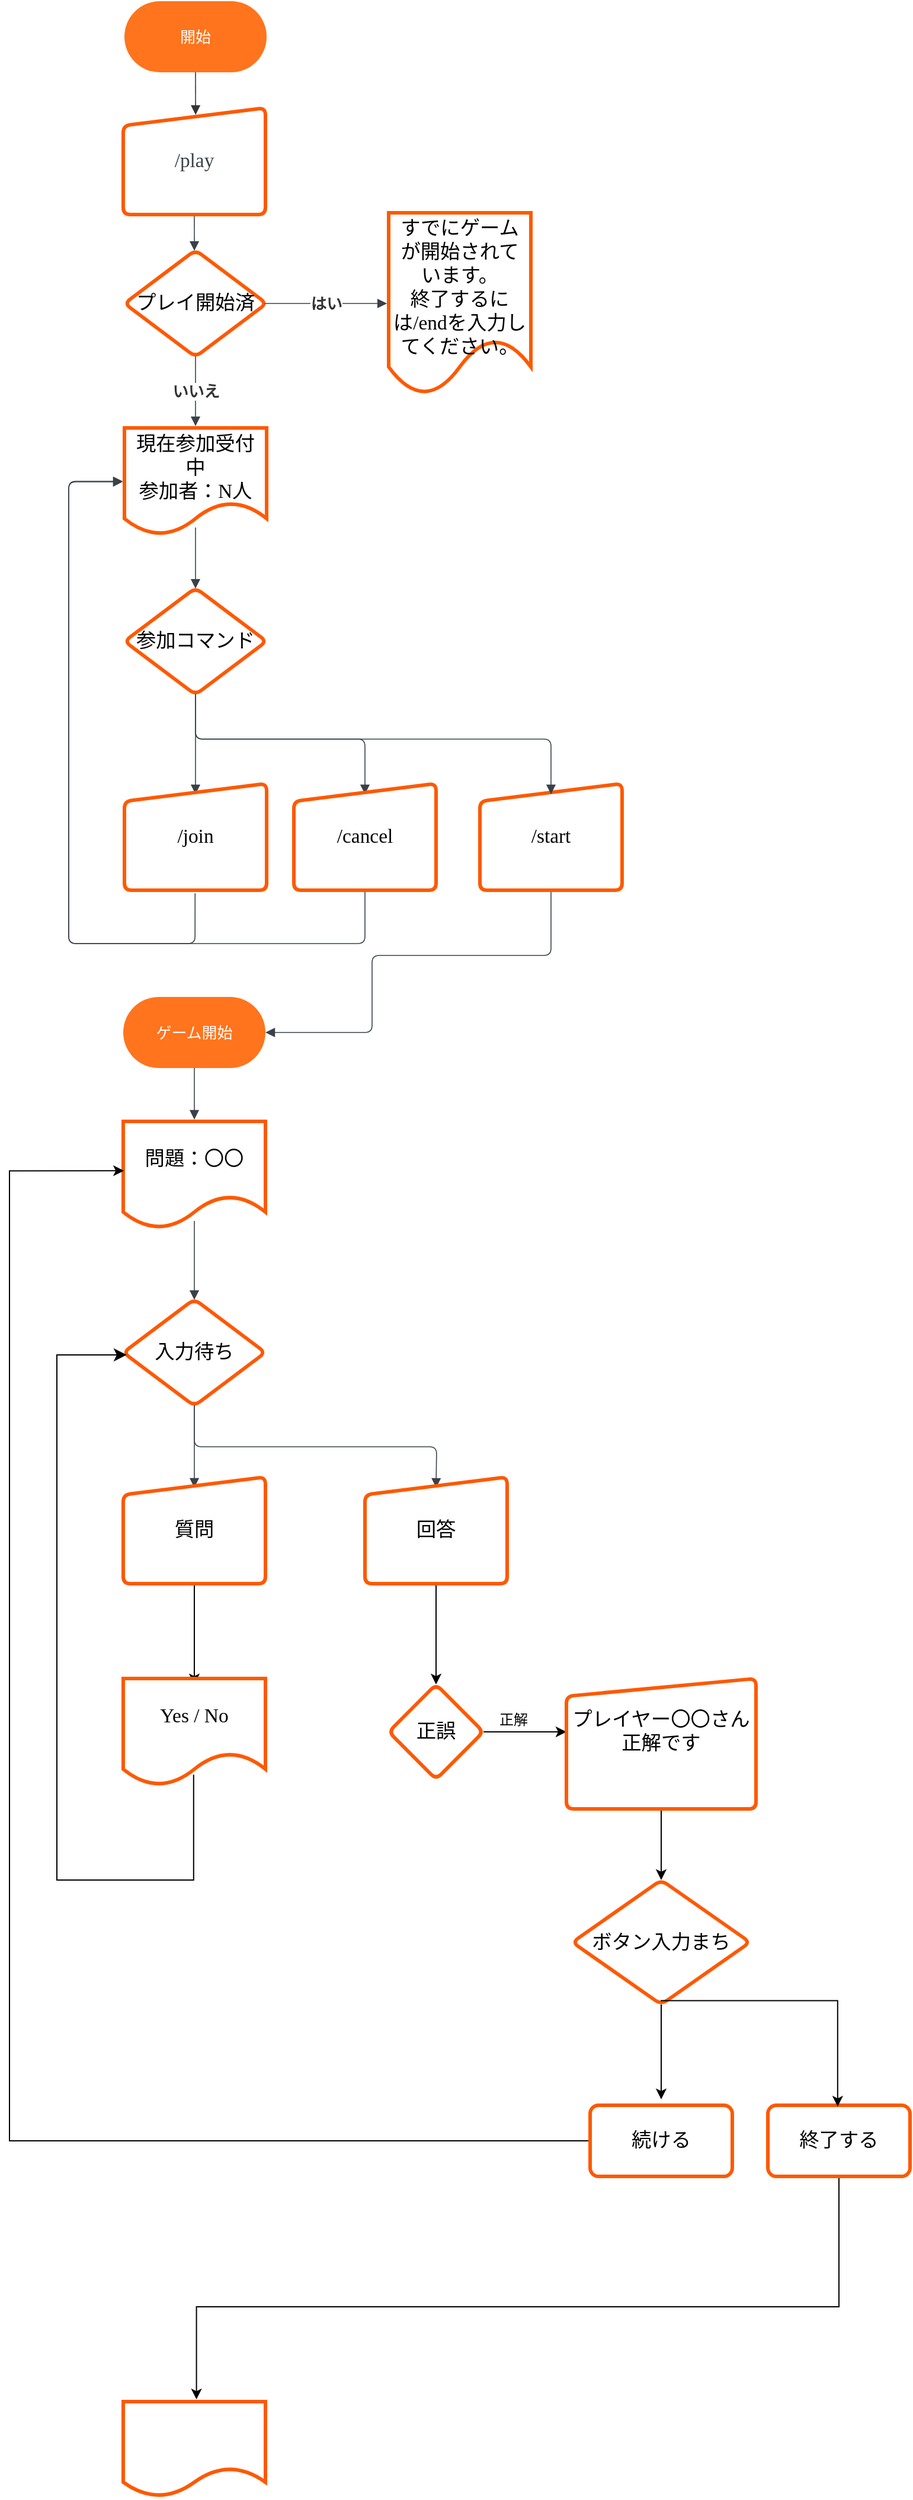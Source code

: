 <mxfile version="24.7.7">
  <diagram name="ページ1" id="frMR8SvpSxzmtPhyWDE2">
    <mxGraphModel dx="374" dy="2173" grid="1" gridSize="10" guides="1" tooltips="1" connect="0" arrows="1" fold="1" page="1" pageScale="1" pageWidth="827" pageHeight="1169" background="none" math="0" shadow="0">
      <root>
        <mxCell id="0" />
        <mxCell id="1" parent="0" />
        <mxCell id="WDazMawdFwYF5kCfvkeo-1" value="開始" style="html=1;overflow=block;blockSpacing=1;whiteSpace=wrap;rounded=1;arcSize=50;fontSize=13;fontFamily=Lucid JP;fontColor=#ffffff;spacing=3.8;strokeOpacity=0;fillOpacity=100;fillColor=#ff741d;strokeWidth=0.8;lucidId=~U465~lUrSb8;" parent="1" vertex="1">
          <mxGeometry x="997" y="-435" width="120" height="60" as="geometry" />
        </mxCell>
        <mxCell id="WDazMawdFwYF5kCfvkeo-2" value="/play" style="html=1;overflow=block;blockSpacing=1;whiteSpace=wrap;shape=manualInput;size=15;fontSize=16.7;fontFamily=Liberation Serif;fontColor=#3a414a;align=center;spacing=3.8;strokeColor=#fe5900;strokeOpacity=100;fillOpacity=100;rounded=1;absoluteArcSize=1;arcSize=12;fillColor=default;strokeWidth=3;lucidId=~U46HGoSjG18;" parent="1" vertex="1">
          <mxGeometry x="996" y="-345" width="120" height="90" as="geometry" />
        </mxCell>
        <mxCell id="WDazMawdFwYF5kCfvkeo-4" value="" style="html=1;jettySize=18;whiteSpace=wrap;fontSize=13;strokeColor=#333333;strokeOpacity=100;strokeWidth=0.8;rounded=1;arcSize=24;edgeStyle=orthogonalEdgeStyle;startArrow=none;endArrow=block;endFill=1;exitX=0.5;exitY=1;exitPerimeter=0;entryX=0.509;entryY=0.065;entryPerimeter=0;lucidId=~U46H.SjukDl;" parent="1" source="WDazMawdFwYF5kCfvkeo-1" target="WDazMawdFwYF5kCfvkeo-2" edge="1">
          <mxGeometry width="100" height="100" relative="1" as="geometry">
            <Array as="points" />
          </mxGeometry>
        </mxCell>
        <mxCell id="WDazMawdFwYF5kCfvkeo-7" value="プレイ開始済" style="html=1;overflow=block;blockSpacing=1;whiteSpace=wrap;rhombus;fontSize=16.7;fontFamily=Liberation Serif;spacing=3.8;strokeColor=#fe5900;strokeOpacity=100;rounded=1;absoluteArcSize=1;arcSize=12;strokeWidth=3;lucidId=bX46pygX1IwF;" parent="1" vertex="1">
          <mxGeometry x="997" y="-225" width="120" height="90" as="geometry" />
        </mxCell>
        <mxCell id="WDazMawdFwYF5kCfvkeo-8" value="" style="html=1;jettySize=18;whiteSpace=wrap;fontSize=13;strokeColor=#3a414a;strokeOpacity=100;strokeWidth=0.8;rounded=1;arcSize=12;edgeStyle=orthogonalEdgeStyle;startArrow=none;endArrow=block;endFill=1;exitX=0.5;exitY=1.017;exitPerimeter=0;entryX=0.492;entryY=0.006;entryPerimeter=0;lucidId=oX46W3XcybG5;" parent="1" source="WDazMawdFwYF5kCfvkeo-2" target="WDazMawdFwYF5kCfvkeo-7" edge="1">
          <mxGeometry width="100" height="100" relative="1" as="geometry">
            <Array as="points" />
          </mxGeometry>
        </mxCell>
        <mxCell id="WDazMawdFwYF5kCfvkeo-9" value="" style="html=1;jettySize=18;whiteSpace=wrap;fontSize=13.3;fontFamily=Liberation Serif;fontColor=#333333;fontStyle=1;strokeColor=#3a414a;strokeOpacity=100;strokeWidth=0.8;rounded=1;arcSize=12;edgeStyle=orthogonalEdgeStyle;startArrow=none;endArrow=block;endFill=1;exitX=0.5;exitY=0.994;exitPerimeter=0;entryX=0.5;entryY=-0.017;entryPerimeter=0;lucidId=EY46NvbOGxXJ;" parent="1" source="WDazMawdFwYF5kCfvkeo-7" target="WDazMawdFwYF5kCfvkeo-11" edge="1">
          <mxGeometry width="100" height="100" relative="1" as="geometry">
            <Array as="points" />
          </mxGeometry>
        </mxCell>
        <mxCell id="WDazMawdFwYF5kCfvkeo-10" value="いいえ" style="text;html=1;resizable=0;labelBackgroundColor=default;align=center;verticalAlign=middle;fontStyle=1;fontColor=#333333;fontSize=13.3;" parent="WDazMawdFwYF5kCfvkeo-9" vertex="1">
          <mxGeometry relative="1" as="geometry" />
        </mxCell>
        <mxCell id="WDazMawdFwYF5kCfvkeo-11" value="現在参加受付中&#xa;参加者：N人" style="html=1;overflow=block;blockSpacing=1;whiteSpace=wrap;shape=document;boundedLbl=1;fontSize=16.7;fontFamily=Liberation Serif;spacing=3.8;strokeColor=#fe5900;strokeOpacity=100;rounded=1;absoluteArcSize=1;arcSize=12;strokeWidth=3;lucidId=EY46ze_tZcAt;" parent="1" vertex="1">
          <mxGeometry x="997" y="-75" width="120" height="90" as="geometry" />
        </mxCell>
        <mxCell id="WDazMawdFwYF5kCfvkeo-12" value="" style="html=1;jettySize=18;whiteSpace=wrap;fontSize=13.3;fontFamily=Liberation Serif;fontColor=#333333;fontStyle=1;strokeColor=#3a414a;strokeOpacity=100;strokeWidth=0.8;rounded=1;arcSize=12;edgeStyle=orthogonalEdgeStyle;startArrow=none;endArrow=block;endFill=1;exitX=0.988;exitY=0.5;exitPerimeter=0;entryX=-0.012;entryY=0.5;entryPerimeter=0;lucidId=JY46uP4CWbTt;" parent="1" source="WDazMawdFwYF5kCfvkeo-7" target="WDazMawdFwYF5kCfvkeo-14" edge="1">
          <mxGeometry width="100" height="100" relative="1" as="geometry">
            <Array as="points" />
          </mxGeometry>
        </mxCell>
        <mxCell id="WDazMawdFwYF5kCfvkeo-13" value="はい" style="text;html=1;resizable=0;labelBackgroundColor=default;align=center;verticalAlign=middle;fontStyle=1;fontColor=#333333;fontSize=13.3;" parent="WDazMawdFwYF5kCfvkeo-12" vertex="1">
          <mxGeometry relative="1" as="geometry" />
        </mxCell>
        <mxCell id="WDazMawdFwYF5kCfvkeo-14" value="すでにゲームが開始されています。&#xa;終了するには/endを入力してください。" style="html=1;overflow=block;blockSpacing=1;whiteSpace=wrap;shape=document;boundedLbl=1;fontSize=16.7;fontFamily=Liberation Serif;spacing=3.8;strokeColor=#fe5900;strokeOpacity=100;rounded=1;absoluteArcSize=1;arcSize=12;strokeWidth=3;lucidId=JY46ptZgiAvo;" parent="1" vertex="1">
          <mxGeometry x="1220" y="-256.5" width="120" height="153" as="geometry" />
        </mxCell>
        <mxCell id="WDazMawdFwYF5kCfvkeo-15" value="" style="html=1;jettySize=18;whiteSpace=wrap;fontSize=13;strokeColor=#3a414a;strokeOpacity=100;strokeWidth=0.8;rounded=1;arcSize=12;edgeStyle=orthogonalEdgeStyle;startArrow=none;endArrow=block;endFill=1;exitX=0.5;exitY=0.933;exitPerimeter=0;entryX=0.5;entryY=0.006;entryPerimeter=0;lucidId=E646fNaUefCG;" parent="1" source="WDazMawdFwYF5kCfvkeo-11" target="WDazMawdFwYF5kCfvkeo-16" edge="1">
          <mxGeometry width="100" height="100" relative="1" as="geometry">
            <Array as="points" />
          </mxGeometry>
        </mxCell>
        <mxCell id="WDazMawdFwYF5kCfvkeo-16" value="参加コマンド" style="html=1;overflow=block;blockSpacing=1;whiteSpace=wrap;rhombus;fontSize=16.7;fontFamily=Liberation Serif;spacing=3.8;strokeColor=#fe5900;strokeOpacity=100;rounded=1;absoluteArcSize=1;arcSize=12;strokeWidth=3;lucidId=E646n8hSBBIF;" parent="1" vertex="1">
          <mxGeometry x="997" y="60" width="120" height="90" as="geometry" />
        </mxCell>
        <mxCell id="WDazMawdFwYF5kCfvkeo-17" value="" style="html=1;jettySize=18;whiteSpace=wrap;fontSize=13;strokeColor=#3a414a;strokeOpacity=100;strokeWidth=0.8;rounded=1;arcSize=12;edgeStyle=orthogonalEdgeStyle;startArrow=none;endArrow=block;endFill=1;exitX=0.5;exitY=0.994;exitPerimeter=0;entryX=0.5;entryY=0.1;entryPerimeter=0;lucidId=m7468-tLdPWE;" parent="1" source="WDazMawdFwYF5kCfvkeo-16" target="WDazMawdFwYF5kCfvkeo-18" edge="1">
          <mxGeometry width="100" height="100" relative="1" as="geometry">
            <Array as="points" />
          </mxGeometry>
        </mxCell>
        <mxCell id="WDazMawdFwYF5kCfvkeo-18" value="/join" style="html=1;overflow=block;blockSpacing=1;whiteSpace=wrap;shape=manualInput;size=15;fontSize=16.7;fontFamily=Liberation Serif;spacing=3.8;strokeColor=#fe5900;strokeOpacity=100;rounded=1;absoluteArcSize=1;arcSize=12;strokeWidth=3;lucidId=m746b8loxyOw;" parent="1" vertex="1">
          <mxGeometry x="997" y="225" width="120" height="90" as="geometry" />
        </mxCell>
        <mxCell id="WDazMawdFwYF5kCfvkeo-19" value="" style="html=1;jettySize=18;whiteSpace=wrap;fontSize=13;strokeColor=#3a414a;strokeOpacity=100;strokeWidth=0.8;rounded=1;arcSize=12;edgeStyle=orthogonalEdgeStyle;startArrow=none;endArrow=block;endFill=1;exitX=0.5;exitY=0.994;exitPerimeter=0;entryX=0.5;entryY=0.1;entryPerimeter=0;lucidId=u846R.E1gD-j;" parent="1" source="WDazMawdFwYF5kCfvkeo-16" target="WDazMawdFwYF5kCfvkeo-20" edge="1">
          <mxGeometry width="100" height="100" relative="1" as="geometry">
            <Array as="points" />
          </mxGeometry>
        </mxCell>
        <mxCell id="WDazMawdFwYF5kCfvkeo-20" value="/cancel" style="html=1;overflow=block;blockSpacing=1;whiteSpace=wrap;shape=manualInput;size=15;fontSize=16.7;fontFamily=Liberation Serif;spacing=3.8;strokeColor=#fe5900;strokeOpacity=100;rounded=1;absoluteArcSize=1;arcSize=12;strokeWidth=3;lucidId=u846xXxP.mW3;" parent="1" vertex="1">
          <mxGeometry x="1140" y="225" width="120" height="90" as="geometry" />
        </mxCell>
        <mxCell id="WDazMawdFwYF5kCfvkeo-21" value="/start" style="html=1;overflow=block;blockSpacing=1;whiteSpace=wrap;shape=manualInput;size=15;fontSize=16.7;fontFamily=Liberation Serif;spacing=3.8;strokeColor=#fe5900;strokeOpacity=100;rounded=1;absoluteArcSize=1;arcSize=12;strokeWidth=3;lucidId=O-46Bwxo8Go.;" parent="1" vertex="1">
          <mxGeometry x="1297" y="225" width="120" height="90" as="geometry" />
        </mxCell>
        <mxCell id="WDazMawdFwYF5kCfvkeo-22" value="" style="html=1;jettySize=18;whiteSpace=wrap;fontSize=13;strokeColor=#3a414a;strokeOpacity=100;strokeWidth=0.8;rounded=1;arcSize=12;edgeStyle=orthogonalEdgeStyle;startArrow=none;endArrow=block;endFill=1;exitX=0.5;exitY=0.994;exitPerimeter=0;entryX=0.5;entryY=0.1;entryPerimeter=0;lucidId=1-469GCzhSOn;" parent="1" source="WDazMawdFwYF5kCfvkeo-16" target="WDazMawdFwYF5kCfvkeo-21" edge="1">
          <mxGeometry width="100" height="100" relative="1" as="geometry">
            <Array as="points" />
          </mxGeometry>
        </mxCell>
        <mxCell id="WDazMawdFwYF5kCfvkeo-23" value="" style="html=1;jettySize=18;whiteSpace=wrap;fontSize=13;strokeColor=#3a414a;strokeOpacity=100;strokeWidth=0.8;rounded=1;arcSize=12;edgeStyle=orthogonalEdgeStyle;startArrow=none;endArrow=block;endFill=1;exitX=0.497;exitY=1.029;exitPerimeter=0;entryX=-0.013;entryY=0.506;entryPerimeter=0;lucidId=.-46UDgsffEk;entryDx=0;entryDy=0;exitDx=0;exitDy=0;" parent="1" source="WDazMawdFwYF5kCfvkeo-18" target="WDazMawdFwYF5kCfvkeo-11" edge="1">
          <mxGeometry width="100" height="100" relative="1" as="geometry">
            <Array as="points">
              <mxPoint x="1057" y="360" />
              <mxPoint x="950" y="360" />
              <mxPoint x="950" y="-29" />
            </Array>
            <mxPoint x="1041.44" y="336.53" as="sourcePoint" />
            <mxPoint x="980" y="-10" as="targetPoint" />
          </mxGeometry>
        </mxCell>
        <mxCell id="WDazMawdFwYF5kCfvkeo-24" value="" style="html=1;jettySize=18;whiteSpace=wrap;fontSize=13;strokeColor=#3a414a;strokeOpacity=100;strokeWidth=0.8;rounded=1;arcSize=12;edgeStyle=orthogonalEdgeStyle;startArrow=none;endArrow=block;endFill=1;exitX=0.5;exitY=1.017;exitPerimeter=0;entryX=-0.012;entryY=0.5;entryPerimeter=0;lucidId=c_46KuLggkMn;" parent="1" source="WDazMawdFwYF5kCfvkeo-20" target="WDazMawdFwYF5kCfvkeo-11" edge="1">
          <mxGeometry width="100" height="100" relative="1" as="geometry">
            <Array as="points">
              <mxPoint x="1200" y="360" />
              <mxPoint x="950" y="360" />
              <mxPoint x="950" y="-30" />
            </Array>
          </mxGeometry>
        </mxCell>
        <mxCell id="WDazMawdFwYF5kCfvkeo-25" value="" style="html=1;jettySize=18;whiteSpace=wrap;fontSize=13;strokeColor=#3a414a;strokeOpacity=100;strokeWidth=0.8;rounded=1;arcSize=12;edgeStyle=orthogonalEdgeStyle;startArrow=none;endArrow=block;endFill=1;exitX=0.5;exitY=1.017;exitPerimeter=0;entryX=1;entryY=0.5;entryPerimeter=0;lucidId=0_46st.Tg1OF;" parent="1" source="WDazMawdFwYF5kCfvkeo-21" target="WDazMawdFwYF5kCfvkeo-26" edge="1">
          <mxGeometry width="100" height="100" relative="1" as="geometry">
            <Array as="points">
              <mxPoint x="1357" y="370" />
              <mxPoint x="1206" y="370" />
              <mxPoint x="1206" y="435" />
            </Array>
          </mxGeometry>
        </mxCell>
        <mxCell id="WDazMawdFwYF5kCfvkeo-26" value="ゲーム開始" style="html=1;overflow=block;blockSpacing=1;whiteSpace=wrap;rounded=1;arcSize=50;fontSize=13;fontFamily=Lucid JP;fontColor=#ffffff;align=center;spacing=3.8;strokeOpacity=0;fillOpacity=100;fillColor=#ff741d;strokeWidth=0.8;lucidId=2_46xnNCwEn1;" parent="1" vertex="1">
          <mxGeometry x="996" y="405" width="120" height="60" as="geometry" />
        </mxCell>
        <mxCell id="WDazMawdFwYF5kCfvkeo-28" value="問題：〇〇" style="html=1;overflow=block;blockSpacing=1;whiteSpace=wrap;shape=document;boundedLbl=1;fontSize=16.7;fontFamily=Liberation Serif;align=center;spacing=3.8;strokeColor=#fe5900;strokeOpacity=100;fillOpacity=100;rounded=1;absoluteArcSize=1;arcSize=12;fillColor=#ffffff;strokeWidth=3;lucidId=qG56i8TFN4ua;" parent="1" vertex="1">
          <mxGeometry x="996" y="510" width="120" height="90" as="geometry" />
        </mxCell>
        <mxCell id="WDazMawdFwYF5kCfvkeo-29" value="" style="html=1;jettySize=18;whiteSpace=wrap;fontSize=13;strokeColor=#3a414a;strokeOpacity=100;strokeWidth=0.8;rounded=1;arcSize=12;edgeStyle=orthogonalEdgeStyle;startArrow=none;endArrow=block;endFill=1;exitX=0.5;exitY=1;exitPerimeter=0;entryX=0.5;entryY=-0.017;entryPerimeter=0;lucidId=vG56Q~eC3JCq;" parent="1" source="WDazMawdFwYF5kCfvkeo-26" target="WDazMawdFwYF5kCfvkeo-28" edge="1">
          <mxGeometry width="100" height="100" relative="1" as="geometry">
            <Array as="points" />
          </mxGeometry>
        </mxCell>
        <mxCell id="WDazMawdFwYF5kCfvkeo-30" value="" style="html=1;jettySize=18;whiteSpace=wrap;fontSize=13;strokeColor=#3a414a;strokeOpacity=100;strokeWidth=0.8;rounded=1;arcSize=12;edgeStyle=orthogonalEdgeStyle;startArrow=none;endArrow=block;endFill=1;exitX=0.5;exitY=0.933;exitPerimeter=0;entryX=0.5;entryY=0.006;entryPerimeter=0;lucidId=aa76nVpj2v9U;" parent="1" source="WDazMawdFwYF5kCfvkeo-28" target="WDazMawdFwYF5kCfvkeo-31" edge="1">
          <mxGeometry width="100" height="100" relative="1" as="geometry">
            <Array as="points" />
          </mxGeometry>
        </mxCell>
        <mxCell id="WDazMawdFwYF5kCfvkeo-31" value="入力待ち" style="html=1;overflow=block;blockSpacing=1;whiteSpace=wrap;rhombus;fontSize=16.7;fontFamily=Liberation Serif;align=center;spacing=3.8;strokeColor=#fe5900;strokeOpacity=100;fillOpacity=100;rounded=1;absoluteArcSize=1;arcSize=12;fillColor=#ffffff;strokeWidth=3;lucidId=aa76UMzdjxra;" parent="1" vertex="1">
          <mxGeometry x="996" y="660" width="120" height="90" as="geometry" />
        </mxCell>
        <mxCell id="WDazMawdFwYF5kCfvkeo-32" value="" style="html=1;jettySize=18;whiteSpace=wrap;fontSize=13;strokeColor=#3a414a;strokeOpacity=100;strokeWidth=0.8;rounded=1;arcSize=12;edgeStyle=orthogonalEdgeStyle;startArrow=none;endArrow=block;endFill=1;exitX=0.5;exitY=0.994;exitPerimeter=0;entryX=0.5;entryY=0.1;entryPerimeter=0;lucidId=Zhj7ui2WvuuY;" parent="1" source="WDazMawdFwYF5kCfvkeo-31" target="WDazMawdFwYF5kCfvkeo-33" edge="1">
          <mxGeometry width="100" height="100" relative="1" as="geometry">
            <Array as="points" />
          </mxGeometry>
        </mxCell>
        <mxCell id="f3MCCMU7Drk_aGL3dUXo-3" value="" style="edgeStyle=orthogonalEdgeStyle;rounded=0;orthogonalLoop=1;jettySize=auto;html=1;" edge="1" parent="1" source="WDazMawdFwYF5kCfvkeo-33">
          <mxGeometry relative="1" as="geometry">
            <mxPoint x="1056" y="985.0" as="targetPoint" />
          </mxGeometry>
        </mxCell>
        <mxCell id="WDazMawdFwYF5kCfvkeo-33" value="質問" style="html=1;overflow=block;blockSpacing=1;whiteSpace=wrap;shape=manualInput;size=15;fontSize=16.7;fontFamily=Liberation Serif;align=center;spacing=3.8;strokeColor=#fe5900;strokeOpacity=100;fillOpacity=100;rounded=1;absoluteArcSize=1;arcSize=12;fillColor=#ffffff;strokeWidth=3;lucidId=Zhj7LFXI9Fl9;" parent="1" vertex="1">
          <mxGeometry x="996" y="810" width="120" height="90" as="geometry" />
        </mxCell>
        <mxCell id="WDazMawdFwYF5kCfvkeo-35" value="" style="html=1;jettySize=18;whiteSpace=wrap;fontSize=13;strokeColor=#3a414a;strokeOpacity=100;strokeWidth=0.8;rounded=1;arcSize=12;edgeStyle=orthogonalEdgeStyle;startArrow=none;endArrow=block;endFill=1;exitX=0.5;exitY=0.994;exitPerimeter=0;entryX=0.5;entryY=0.1;entryPerimeter=0;lucidId=Qij7IqYSOQw6;" parent="1" source="WDazMawdFwYF5kCfvkeo-31" edge="1">
          <mxGeometry width="100" height="100" relative="1" as="geometry">
            <Array as="points" />
            <mxPoint x="1260.0" y="819" as="targetPoint" />
          </mxGeometry>
        </mxCell>
        <mxCell id="WDazMawdFwYF5kCfvkeo-36" value="" style="text;html=1;resizable=0;labelBackgroundColor=default;align=center;verticalAlign=middle;fontSize=13;" parent="WDazMawdFwYF5kCfvkeo-35" vertex="1">
          <mxGeometry x="-0.746" relative="1" as="geometry" />
        </mxCell>
        <mxCell id="f3MCCMU7Drk_aGL3dUXo-13" value="" style="edgeStyle=orthogonalEdgeStyle;rounded=0;orthogonalLoop=1;jettySize=auto;html=1;" edge="1" parent="1" source="f3MCCMU7Drk_aGL3dUXo-1" target="f3MCCMU7Drk_aGL3dUXo-12">
          <mxGeometry relative="1" as="geometry" />
        </mxCell>
        <mxCell id="f3MCCMU7Drk_aGL3dUXo-1" value="回答" style="html=1;overflow=block;blockSpacing=1;whiteSpace=wrap;shape=manualInput;size=15;fontSize=16.7;fontFamily=Liberation Serif;align=center;spacing=3.8;strokeColor=#fe5900;strokeOpacity=100;fillOpacity=100;rounded=1;absoluteArcSize=1;arcSize=12;fillColor=#ffffff;strokeWidth=3;lucidId=Zhj7LFXI9Fl9;" vertex="1" parent="1">
          <mxGeometry x="1200" y="810" width="120" height="90" as="geometry" />
        </mxCell>
        <mxCell id="f3MCCMU7Drk_aGL3dUXo-8" value="Yes / No" style="html=1;overflow=block;blockSpacing=1;whiteSpace=wrap;shape=document;boundedLbl=1;fontSize=16.7;fontFamily=Liberation Serif;align=center;spacing=3.8;strokeColor=#fe5900;strokeOpacity=100;fillOpacity=100;rounded=1;absoluteArcSize=1;arcSize=12;fillColor=#ffffff;strokeWidth=3;lucidId=qG56i8TFN4ua;" vertex="1" parent="1">
          <mxGeometry x="996" y="980.0" width="120" height="90" as="geometry" />
        </mxCell>
        <mxCell id="f3MCCMU7Drk_aGL3dUXo-11" value="" style="edgeStyle=segmentEdgeStyle;endArrow=classic;html=1;curved=0;rounded=0;endSize=8;startSize=8;sourcePerimeterSpacing=0;targetPerimeterSpacing=0;exitX=0.495;exitY=0.901;exitDx=0;exitDy=0;exitPerimeter=0;entryX=0.025;entryY=0.522;entryDx=0;entryDy=0;entryPerimeter=0;" edge="1" parent="1" source="f3MCCMU7Drk_aGL3dUXo-8" target="WDazMawdFwYF5kCfvkeo-31">
          <mxGeometry width="100" relative="1" as="geometry">
            <mxPoint x="1010" y="1110" as="sourcePoint" />
            <mxPoint x="920" y="700" as="targetPoint" />
            <Array as="points">
              <mxPoint x="1055" y="1150" />
              <mxPoint x="940" y="1150" />
              <mxPoint x="940" y="707" />
            </Array>
          </mxGeometry>
        </mxCell>
        <mxCell id="f3MCCMU7Drk_aGL3dUXo-15" value="" style="edgeStyle=orthogonalEdgeStyle;rounded=0;orthogonalLoop=1;jettySize=auto;html=1;" edge="1" parent="1" source="f3MCCMU7Drk_aGL3dUXo-12">
          <mxGeometry relative="1" as="geometry">
            <mxPoint x="1370.0" y="1025.0" as="targetPoint" />
          </mxGeometry>
        </mxCell>
        <mxCell id="f3MCCMU7Drk_aGL3dUXo-12" value="正誤" style="rhombus;whiteSpace=wrap;html=1;fontSize=16.7;fontFamily=Liberation Serif;fillColor=#ffffff;strokeColor=#fe5900;spacing=3.8;rounded=1;arcSize=12;strokeWidth=3;" vertex="1" parent="1">
          <mxGeometry x="1220" y="985" width="80" height="80" as="geometry" />
        </mxCell>
        <mxCell id="f3MCCMU7Drk_aGL3dUXo-16" value="正解" style="text;html=1;align=center;verticalAlign=middle;resizable=0;points=[];autosize=1;strokeColor=none;fillColor=none;" vertex="1" parent="1">
          <mxGeometry x="1300" y="1000" width="50" height="30" as="geometry" />
        </mxCell>
        <mxCell id="f3MCCMU7Drk_aGL3dUXo-19" value="" style="edgeStyle=orthogonalEdgeStyle;rounded=0;orthogonalLoop=1;jettySize=auto;html=1;" edge="1" parent="1" source="f3MCCMU7Drk_aGL3dUXo-17" target="f3MCCMU7Drk_aGL3dUXo-18">
          <mxGeometry relative="1" as="geometry" />
        </mxCell>
        <mxCell id="f3MCCMU7Drk_aGL3dUXo-17" value="プレイヤー〇〇さん&lt;br&gt;正解です&lt;div&gt;&lt;br/&gt;&lt;/div&gt;" style="html=1;overflow=block;blockSpacing=1;whiteSpace=wrap;shape=manualInput;size=15;fontSize=16.7;fontFamily=Liberation Serif;align=center;spacing=3.8;strokeColor=#fe5900;strokeOpacity=100;fillOpacity=100;rounded=1;absoluteArcSize=1;arcSize=12;fillColor=#ffffff;strokeWidth=3;lucidId=Zhj7LFXI9Fl9;" vertex="1" parent="1">
          <mxGeometry x="1370" y="980" width="160" height="110" as="geometry" />
        </mxCell>
        <mxCell id="f3MCCMU7Drk_aGL3dUXo-22" value="" style="edgeStyle=orthogonalEdgeStyle;rounded=0;orthogonalLoop=1;jettySize=auto;html=1;" edge="1" parent="1" source="f3MCCMU7Drk_aGL3dUXo-18">
          <mxGeometry relative="1" as="geometry">
            <mxPoint x="1450" y="1335.0" as="targetPoint" />
          </mxGeometry>
        </mxCell>
        <mxCell id="f3MCCMU7Drk_aGL3dUXo-27" value="" style="edgeStyle=orthogonalEdgeStyle;rounded=0;orthogonalLoop=1;jettySize=auto;html=1;entryX=0.005;entryY=0.463;entryDx=0;entryDy=0;entryPerimeter=0;" edge="1" parent="1" source="f3MCCMU7Drk_aGL3dUXo-23" target="WDazMawdFwYF5kCfvkeo-28">
          <mxGeometry relative="1" as="geometry">
            <mxPoint x="1450" y="1480" as="targetPoint" />
            <Array as="points">
              <mxPoint x="900" y="1370" />
              <mxPoint x="900" y="552" />
            </Array>
          </mxGeometry>
        </mxCell>
        <mxCell id="f3MCCMU7Drk_aGL3dUXo-23" value="続ける" style="rounded=1;whiteSpace=wrap;html=1;strokeColor=#fe5900;strokeWidth=3;align=center;verticalAlign=middle;spacing=3.8;arcSize=12;fontFamily=Liberation Serif;fontSize=16.7;fontColor=default;fillColor=#ffffff;" vertex="1" parent="1">
          <mxGeometry x="1390" y="1340" width="120" height="60" as="geometry" />
        </mxCell>
        <mxCell id="f3MCCMU7Drk_aGL3dUXo-18" value="ボタン入力まち" style="rhombus;whiteSpace=wrap;html=1;fontSize=16.7;fontFamily=Liberation Serif;fillColor=#ffffff;strokeColor=#fe5900;spacing=3.8;rounded=1;arcSize=12;strokeWidth=3;" vertex="1" parent="1">
          <mxGeometry x="1375" y="1150" width="150" height="105" as="geometry" />
        </mxCell>
        <mxCell id="f3MCCMU7Drk_aGL3dUXo-29" value="" style="edgeStyle=orthogonalEdgeStyle;rounded=0;orthogonalLoop=1;jettySize=auto;html=1;entryX=0.515;entryY=-0.023;entryDx=0;entryDy=0;entryPerimeter=0;" edge="1" parent="1" source="f3MCCMU7Drk_aGL3dUXo-24" target="f3MCCMU7Drk_aGL3dUXo-28">
          <mxGeometry relative="1" as="geometry">
            <Array as="points">
              <mxPoint x="1600" y="1510" />
              <mxPoint x="1058" y="1510" />
            </Array>
          </mxGeometry>
        </mxCell>
        <mxCell id="f3MCCMU7Drk_aGL3dUXo-24" value="終了する" style="rounded=1;whiteSpace=wrap;html=1;strokeColor=#fe5900;strokeWidth=3;align=center;verticalAlign=middle;spacing=3.8;arcSize=12;fontFamily=Liberation Serif;fontSize=16.7;fontColor=default;fillColor=#ffffff;" vertex="1" parent="1">
          <mxGeometry x="1540" y="1340" width="120" height="60" as="geometry" />
        </mxCell>
        <mxCell id="f3MCCMU7Drk_aGL3dUXo-25" value="" style="edgeStyle=orthogonalEdgeStyle;rounded=0;orthogonalLoop=1;jettySize=auto;html=1;exitX=0.497;exitY=0.969;exitDx=0;exitDy=0;exitPerimeter=0;entryX=0.491;entryY=0.019;entryDx=0;entryDy=0;entryPerimeter=0;" edge="1" parent="1" source="f3MCCMU7Drk_aGL3dUXo-18" target="f3MCCMU7Drk_aGL3dUXo-24">
          <mxGeometry relative="1" as="geometry">
            <mxPoint x="1460" y="1265" as="sourcePoint" />
            <mxPoint x="1600" y="1330" as="targetPoint" />
          </mxGeometry>
        </mxCell>
        <mxCell id="f3MCCMU7Drk_aGL3dUXo-28" value="" style="shape=document;whiteSpace=wrap;html=1;boundedLbl=1;fontSize=16.7;fontFamily=Liberation Serif;fillColor=#ffffff;strokeColor=#fe5900;rounded=1;strokeWidth=3;spacing=3.8;arcSize=12;" vertex="1" parent="1">
          <mxGeometry x="996" y="1590" width="120" height="80" as="geometry" />
        </mxCell>
      </root>
    </mxGraphModel>
  </diagram>
</mxfile>

